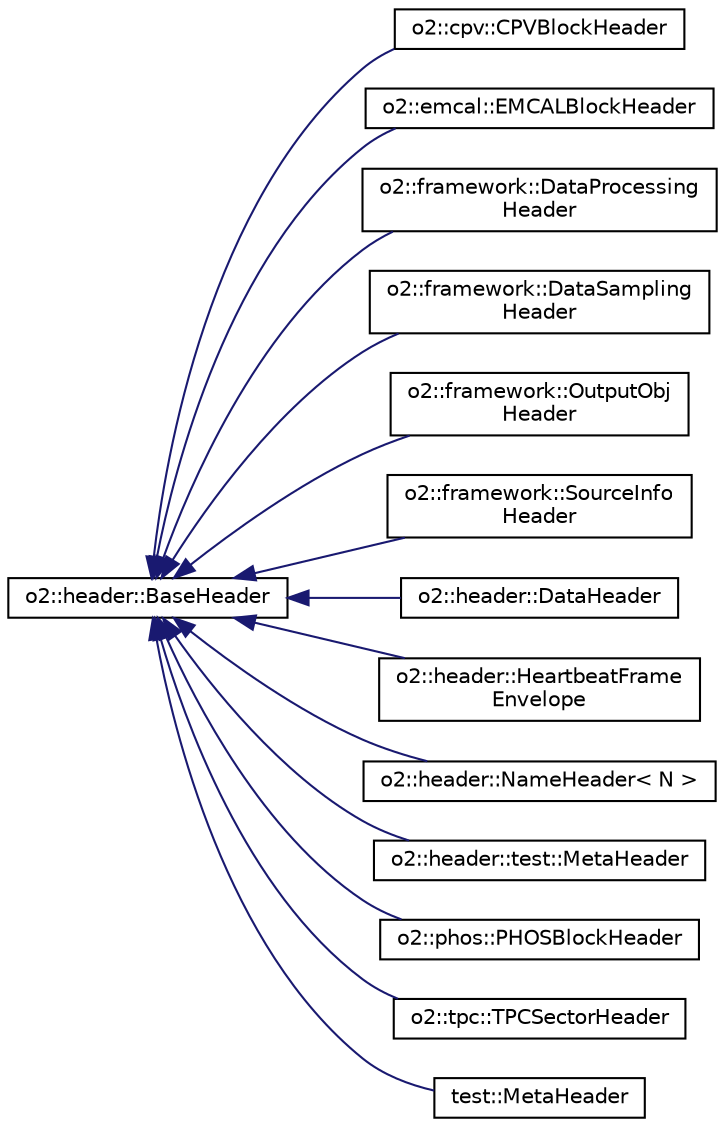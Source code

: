 digraph "Graphical Class Hierarchy"
{
 // INTERACTIVE_SVG=YES
  bgcolor="transparent";
  edge [fontname="Helvetica",fontsize="10",labelfontname="Helvetica",labelfontsize="10"];
  node [fontname="Helvetica",fontsize="10",shape=record];
  rankdir="LR";
  Node0 [label="o2::header::BaseHeader",height=0.2,width=0.4,color="black",URL="$d8/dbd/structo2_1_1header_1_1BaseHeader.html",tooltip="the base header struct Every header type must begin (i.e. derive) with this. Don&#39;t use this struct di..."];
  Node0 -> Node1 [dir="back",color="midnightblue",fontsize="10",style="solid",fontname="Helvetica"];
  Node1 [label="o2::cpv::CPVBlockHeader",height=0.2,width=0.4,color="black",URL="$d0/ddd/structo2_1_1cpv_1_1CPVBlockHeader.html",tooltip="Header for CPV flagging the following CPV payload. "];
  Node0 -> Node2 [dir="back",color="midnightblue",fontsize="10",style="solid",fontname="Helvetica"];
  Node2 [label="o2::emcal::EMCALBlockHeader",height=0.2,width=0.4,color="black",URL="$d3/d13/structo2_1_1emcal_1_1EMCALBlockHeader.html",tooltip="Header for EMCAL flagging the following EMCAL payload. "];
  Node0 -> Node3 [dir="back",color="midnightblue",fontsize="10",style="solid",fontname="Helvetica"];
  Node3 [label="o2::framework::DataProcessing\lHeader",height=0.2,width=0.4,color="black",URL="$d7/df0/structo2_1_1framework_1_1DataProcessingHeader.html"];
  Node0 -> Node4 [dir="back",color="midnightblue",fontsize="10",style="solid",fontname="Helvetica"];
  Node4 [label="o2::framework::DataSampling\lHeader",height=0.2,width=0.4,color="black",URL="$d2/d30/structo2_1_1framework_1_1DataSamplingHeader.html"];
  Node0 -> Node5 [dir="back",color="midnightblue",fontsize="10",style="solid",fontname="Helvetica"];
  Node5 [label="o2::framework::OutputObj\lHeader",height=0.2,width=0.4,color="black",URL="$db/df3/structo2_1_1framework_1_1OutputObjHeader.html",tooltip="O2 header for OutputObj metadata. "];
  Node0 -> Node6 [dir="back",color="midnightblue",fontsize="10",style="solid",fontname="Helvetica"];
  Node6 [label="o2::framework::SourceInfo\lHeader",height=0.2,width=0.4,color="black",URL="$d0/d7a/structo2_1_1framework_1_1SourceInfoHeader.html",tooltip="a BaseHeader with state information from the source "];
  Node0 -> Node7 [dir="back",color="midnightblue",fontsize="10",style="solid",fontname="Helvetica"];
  Node7 [label="o2::header::DataHeader",height=0.2,width=0.4,color="black",URL="$db/d87/structo2_1_1header_1_1DataHeader.html",tooltip="the main header struct "];
  Node0 -> Node8 [dir="back",color="midnightblue",fontsize="10",style="solid",fontname="Helvetica"];
  Node8 [label="o2::header::HeartbeatFrame\lEnvelope",height=0.2,width=0.4,color="black",URL="$d4/dfa/structo2_1_1header_1_1HeartbeatFrameEnvelope.html"];
  Node0 -> Node9 [dir="back",color="midnightblue",fontsize="10",style="solid",fontname="Helvetica"];
  Node9 [label="o2::header::NameHeader\< N \>",height=0.2,width=0.4,color="black",URL="$d2/dda/structo2_1_1header_1_1NameHeader.html",tooltip="an example data header containing a name of an object as a null terminated char arr. this is a template! at instantiation the template parameter determines the size of the held string array. a caveat with decoding is (if length of string is not known) you have to use header::get<NameHeader<0>>(buffer) to get it out of a buffer. May improve in the future if enough people complain. If the compiler decides to pad the end of struct, the length of padding is stored in the last byte "];
  Node0 -> Node10 [dir="back",color="midnightblue",fontsize="10",style="solid",fontname="Helvetica"];
  Node10 [label="o2::header::test::MetaHeader",height=0.2,width=0.4,color="black",URL="$da/d75/structo2_1_1header_1_1test_1_1MetaHeader.html"];
  Node0 -> Node11 [dir="back",color="midnightblue",fontsize="10",style="solid",fontname="Helvetica"];
  Node11 [label="o2::phos::PHOSBlockHeader",height=0.2,width=0.4,color="black",URL="$d2/d84/structo2_1_1phos_1_1PHOSBlockHeader.html",tooltip="Header for PHOS flagging the following PHOS payload. "];
  Node0 -> Node12 [dir="back",color="midnightblue",fontsize="10",style="solid",fontname="Helvetica"];
  Node12 [label="o2::tpc::TPCSectorHeader",height=0.2,width=0.4,color="black",URL="$d4/da3/structo2_1_1tpc_1_1TPCSectorHeader.html"];
  Node0 -> Node13 [dir="back",color="midnightblue",fontsize="10",style="solid",fontname="Helvetica"];
  Node13 [label="test::MetaHeader",height=0.2,width=0.4,color="black",URL="$dc/d68/structtest_1_1MetaHeader.html"];
}
